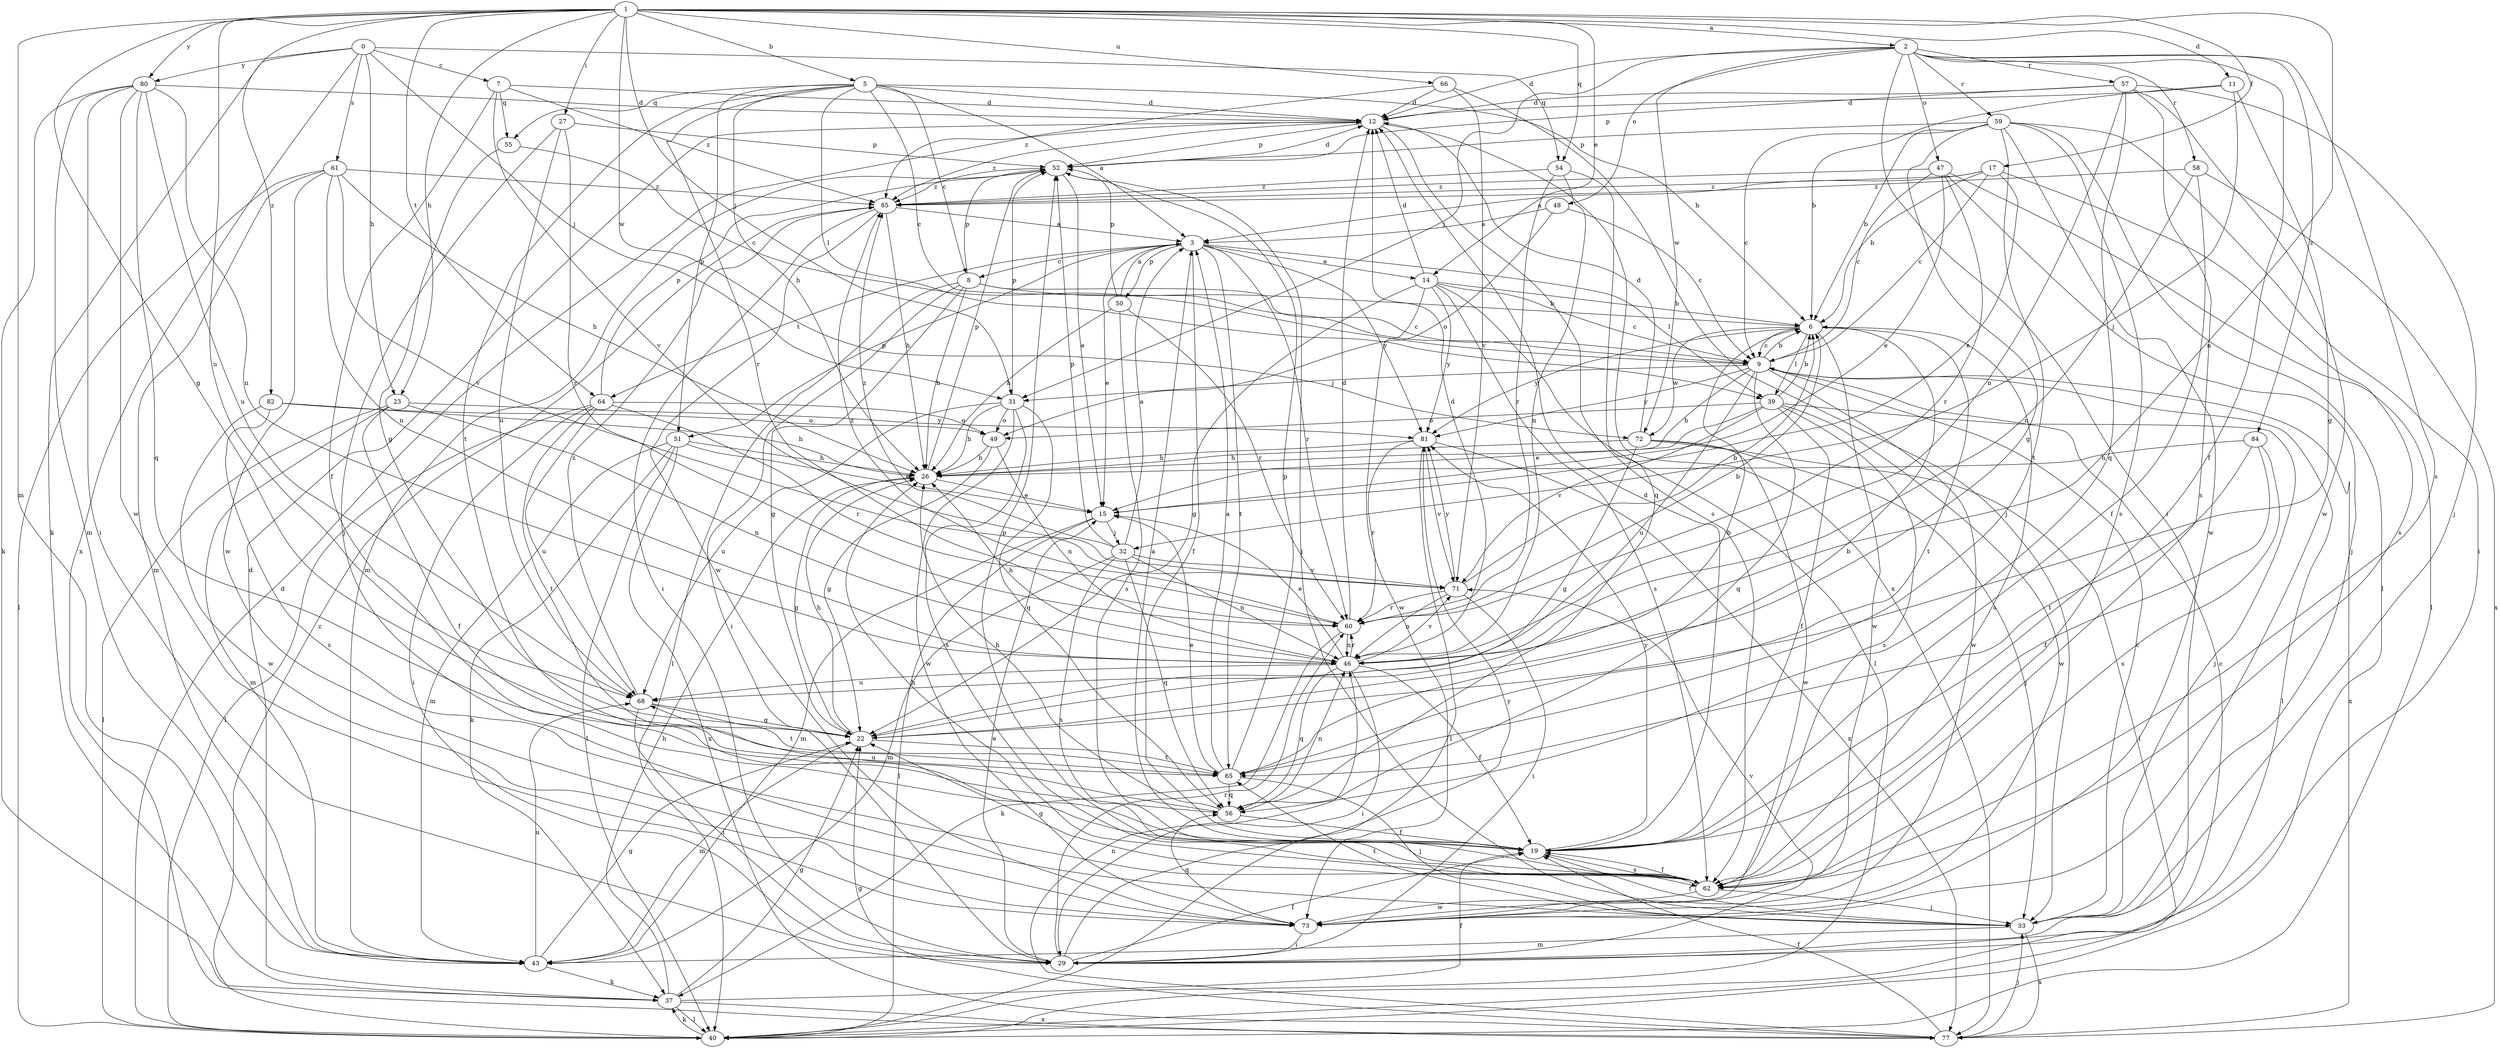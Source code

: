 strict digraph  {
0;
1;
2;
3;
5;
6;
7;
8;
9;
11;
12;
14;
15;
17;
19;
22;
23;
26;
27;
29;
31;
32;
33;
37;
39;
40;
43;
46;
47;
48;
49;
50;
51;
52;
54;
55;
56;
57;
58;
59;
60;
61;
62;
64;
65;
66;
68;
71;
72;
73;
77;
80;
81;
82;
84;
85;
0 -> 7  [label=c];
0 -> 23  [label=h];
0 -> 31  [label=j];
0 -> 37  [label=k];
0 -> 54  [label=q];
0 -> 61  [label=s];
0 -> 77  [label=x];
0 -> 80  [label=y];
1 -> 2  [label=a];
1 -> 5  [label=b];
1 -> 11  [label=d];
1 -> 14  [label=e];
1 -> 17  [label=f];
1 -> 22  [label=g];
1 -> 23  [label=h];
1 -> 27  [label=i];
1 -> 31  [label=j];
1 -> 43  [label=m];
1 -> 46  [label=n];
1 -> 54  [label=q];
1 -> 64  [label=t];
1 -> 66  [label=u];
1 -> 68  [label=u];
1 -> 72  [label=w];
1 -> 80  [label=y];
1 -> 82  [label=z];
2 -> 12  [label=d];
2 -> 19  [label=f];
2 -> 29  [label=i];
2 -> 31  [label=j];
2 -> 47  [label=o];
2 -> 48  [label=o];
2 -> 57  [label=r];
2 -> 58  [label=r];
2 -> 59  [label=r];
2 -> 62  [label=s];
2 -> 72  [label=w];
2 -> 84  [label=z];
3 -> 8  [label=c];
3 -> 14  [label=e];
3 -> 15  [label=e];
3 -> 19  [label=f];
3 -> 39  [label=l];
3 -> 50  [label=p];
3 -> 51  [label=p];
3 -> 60  [label=r];
3 -> 64  [label=t];
3 -> 65  [label=t];
3 -> 81  [label=y];
5 -> 3  [label=a];
5 -> 6  [label=b];
5 -> 8  [label=c];
5 -> 9  [label=c];
5 -> 12  [label=d];
5 -> 26  [label=h];
5 -> 39  [label=l];
5 -> 51  [label=p];
5 -> 55  [label=q];
5 -> 60  [label=r];
5 -> 65  [label=t];
6 -> 9  [label=c];
6 -> 39  [label=l];
6 -> 62  [label=s];
6 -> 65  [label=t];
6 -> 72  [label=w];
6 -> 73  [label=w];
6 -> 81  [label=y];
7 -> 12  [label=d];
7 -> 19  [label=f];
7 -> 55  [label=q];
7 -> 71  [label=v];
7 -> 85  [label=z];
8 -> 6  [label=b];
8 -> 9  [label=c];
8 -> 22  [label=g];
8 -> 26  [label=h];
8 -> 29  [label=i];
8 -> 40  [label=l];
8 -> 52  [label=p];
9 -> 6  [label=b];
9 -> 26  [label=h];
9 -> 31  [label=j];
9 -> 40  [label=l];
9 -> 56  [label=q];
9 -> 68  [label=u];
9 -> 73  [label=w];
9 -> 77  [label=x];
9 -> 81  [label=y];
11 -> 6  [label=b];
11 -> 12  [label=d];
11 -> 22  [label=g];
11 -> 32  [label=j];
12 -> 52  [label=p];
12 -> 62  [label=s];
12 -> 77  [label=x];
12 -> 85  [label=z];
14 -> 6  [label=b];
14 -> 9  [label=c];
14 -> 12  [label=d];
14 -> 22  [label=g];
14 -> 40  [label=l];
14 -> 62  [label=s];
14 -> 73  [label=w];
14 -> 81  [label=y];
15 -> 32  [label=j];
15 -> 40  [label=l];
15 -> 43  [label=m];
17 -> 3  [label=a];
17 -> 6  [label=b];
17 -> 9  [label=c];
17 -> 15  [label=e];
17 -> 62  [label=s];
17 -> 85  [label=z];
19 -> 3  [label=a];
19 -> 12  [label=d];
19 -> 62  [label=s];
19 -> 81  [label=y];
22 -> 6  [label=b];
22 -> 26  [label=h];
22 -> 43  [label=m];
22 -> 65  [label=t];
23 -> 19  [label=f];
23 -> 40  [label=l];
23 -> 43  [label=m];
23 -> 46  [label=n];
23 -> 81  [label=y];
26 -> 15  [label=e];
26 -> 22  [label=g];
26 -> 52  [label=p];
27 -> 33  [label=j];
27 -> 52  [label=p];
27 -> 60  [label=r];
27 -> 68  [label=u];
29 -> 9  [label=c];
29 -> 15  [label=e];
29 -> 19  [label=f];
29 -> 60  [label=r];
29 -> 71  [label=v];
29 -> 81  [label=y];
31 -> 26  [label=h];
31 -> 49  [label=o];
31 -> 52  [label=p];
31 -> 56  [label=q];
31 -> 62  [label=s];
31 -> 68  [label=u];
31 -> 73  [label=w];
32 -> 3  [label=a];
32 -> 43  [label=m];
32 -> 46  [label=n];
32 -> 52  [label=p];
32 -> 56  [label=q];
32 -> 62  [label=s];
32 -> 71  [label=v];
32 -> 85  [label=z];
33 -> 9  [label=c];
33 -> 19  [label=f];
33 -> 43  [label=m];
33 -> 65  [label=t];
33 -> 77  [label=x];
37 -> 12  [label=d];
37 -> 19  [label=f];
37 -> 22  [label=g];
37 -> 26  [label=h];
37 -> 40  [label=l];
37 -> 77  [label=x];
39 -> 6  [label=b];
39 -> 15  [label=e];
39 -> 19  [label=f];
39 -> 33  [label=j];
39 -> 49  [label=o];
39 -> 62  [label=s];
39 -> 71  [label=v];
39 -> 73  [label=w];
40 -> 12  [label=d];
40 -> 37  [label=k];
40 -> 85  [label=z];
43 -> 22  [label=g];
43 -> 37  [label=k];
43 -> 68  [label=u];
46 -> 12  [label=d];
46 -> 15  [label=e];
46 -> 19  [label=f];
46 -> 26  [label=h];
46 -> 29  [label=i];
46 -> 56  [label=q];
46 -> 60  [label=r];
46 -> 68  [label=u];
46 -> 71  [label=v];
47 -> 9  [label=c];
47 -> 15  [label=e];
47 -> 33  [label=j];
47 -> 40  [label=l];
47 -> 60  [label=r];
47 -> 85  [label=z];
48 -> 3  [label=a];
48 -> 9  [label=c];
48 -> 49  [label=o];
49 -> 22  [label=g];
49 -> 26  [label=h];
49 -> 46  [label=n];
50 -> 3  [label=a];
50 -> 26  [label=h];
50 -> 52  [label=p];
50 -> 60  [label=r];
50 -> 62  [label=s];
51 -> 15  [label=e];
51 -> 26  [label=h];
51 -> 37  [label=k];
51 -> 40  [label=l];
51 -> 43  [label=m];
51 -> 77  [label=x];
52 -> 12  [label=d];
52 -> 15  [label=e];
52 -> 33  [label=j];
52 -> 43  [label=m];
52 -> 85  [label=z];
54 -> 46  [label=n];
54 -> 56  [label=q];
54 -> 60  [label=r];
54 -> 85  [label=z];
55 -> 9  [label=c];
55 -> 22  [label=g];
56 -> 19  [label=f];
56 -> 26  [label=h];
56 -> 46  [label=n];
56 -> 68  [label=u];
57 -> 12  [label=d];
57 -> 33  [label=j];
57 -> 46  [label=n];
57 -> 52  [label=p];
57 -> 56  [label=q];
57 -> 62  [label=s];
57 -> 73  [label=w];
58 -> 19  [label=f];
58 -> 46  [label=n];
58 -> 77  [label=x];
58 -> 85  [label=z];
59 -> 6  [label=b];
59 -> 9  [label=c];
59 -> 22  [label=g];
59 -> 29  [label=i];
59 -> 40  [label=l];
59 -> 52  [label=p];
59 -> 62  [label=s];
59 -> 65  [label=t];
59 -> 73  [label=w];
60 -> 6  [label=b];
60 -> 12  [label=d];
60 -> 37  [label=k];
60 -> 46  [label=n];
60 -> 85  [label=z];
61 -> 26  [label=h];
61 -> 40  [label=l];
61 -> 43  [label=m];
61 -> 46  [label=n];
61 -> 71  [label=v];
61 -> 73  [label=w];
61 -> 85  [label=z];
62 -> 19  [label=f];
62 -> 22  [label=g];
62 -> 26  [label=h];
62 -> 33  [label=j];
62 -> 52  [label=p];
62 -> 73  [label=w];
64 -> 29  [label=i];
64 -> 40  [label=l];
64 -> 49  [label=o];
64 -> 52  [label=p];
64 -> 60  [label=r];
64 -> 65  [label=t];
64 -> 68  [label=u];
65 -> 3  [label=a];
65 -> 6  [label=b];
65 -> 15  [label=e];
65 -> 33  [label=j];
65 -> 52  [label=p];
65 -> 56  [label=q];
66 -> 12  [label=d];
66 -> 33  [label=j];
66 -> 71  [label=v];
66 -> 85  [label=z];
68 -> 22  [label=g];
68 -> 29  [label=i];
68 -> 65  [label=t];
68 -> 85  [label=z];
71 -> 6  [label=b];
71 -> 29  [label=i];
71 -> 46  [label=n];
71 -> 60  [label=r];
71 -> 81  [label=y];
72 -> 12  [label=d];
72 -> 22  [label=g];
72 -> 26  [label=h];
72 -> 33  [label=j];
72 -> 40  [label=l];
72 -> 73  [label=w];
73 -> 29  [label=i];
73 -> 56  [label=q];
77 -> 19  [label=f];
77 -> 22  [label=g];
77 -> 33  [label=j];
77 -> 46  [label=n];
80 -> 12  [label=d];
80 -> 29  [label=i];
80 -> 37  [label=k];
80 -> 43  [label=m];
80 -> 46  [label=n];
80 -> 56  [label=q];
80 -> 68  [label=u];
80 -> 73  [label=w];
81 -> 26  [label=h];
81 -> 40  [label=l];
81 -> 60  [label=r];
81 -> 71  [label=v];
81 -> 77  [label=x];
82 -> 26  [label=h];
82 -> 49  [label=o];
82 -> 62  [label=s];
82 -> 73  [label=w];
84 -> 19  [label=f];
84 -> 26  [label=h];
84 -> 62  [label=s];
84 -> 65  [label=t];
85 -> 3  [label=a];
85 -> 26  [label=h];
85 -> 29  [label=i];
85 -> 73  [label=w];
}
